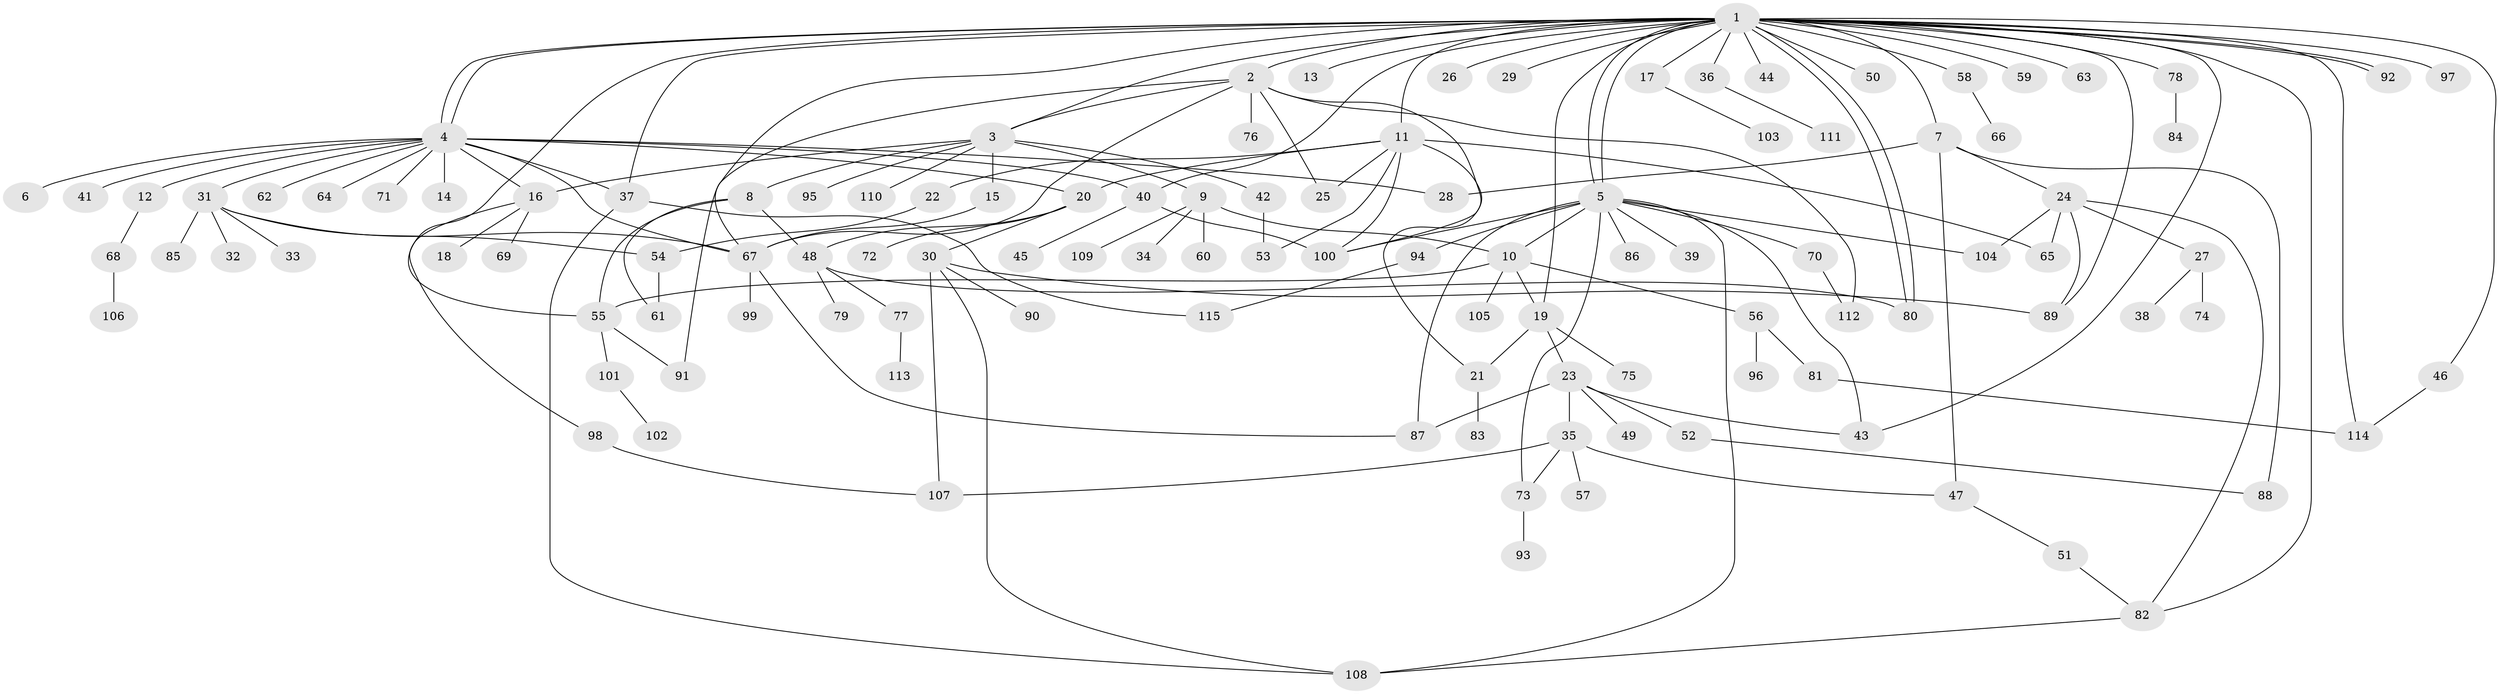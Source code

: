 // Generated by graph-tools (version 1.1) at 2025/14/03/09/25 04:14:40]
// undirected, 115 vertices, 165 edges
graph export_dot {
graph [start="1"]
  node [color=gray90,style=filled];
  1;
  2;
  3;
  4;
  5;
  6;
  7;
  8;
  9;
  10;
  11;
  12;
  13;
  14;
  15;
  16;
  17;
  18;
  19;
  20;
  21;
  22;
  23;
  24;
  25;
  26;
  27;
  28;
  29;
  30;
  31;
  32;
  33;
  34;
  35;
  36;
  37;
  38;
  39;
  40;
  41;
  42;
  43;
  44;
  45;
  46;
  47;
  48;
  49;
  50;
  51;
  52;
  53;
  54;
  55;
  56;
  57;
  58;
  59;
  60;
  61;
  62;
  63;
  64;
  65;
  66;
  67;
  68;
  69;
  70;
  71;
  72;
  73;
  74;
  75;
  76;
  77;
  78;
  79;
  80;
  81;
  82;
  83;
  84;
  85;
  86;
  87;
  88;
  89;
  90;
  91;
  92;
  93;
  94;
  95;
  96;
  97;
  98;
  99;
  100;
  101;
  102;
  103;
  104;
  105;
  106;
  107;
  108;
  109;
  110;
  111;
  112;
  113;
  114;
  115;
  1 -- 2;
  1 -- 3;
  1 -- 4;
  1 -- 4;
  1 -- 5;
  1 -- 5;
  1 -- 7;
  1 -- 11;
  1 -- 13;
  1 -- 17;
  1 -- 19;
  1 -- 26;
  1 -- 29;
  1 -- 36;
  1 -- 37;
  1 -- 40;
  1 -- 43;
  1 -- 44;
  1 -- 46;
  1 -- 50;
  1 -- 55;
  1 -- 58;
  1 -- 59;
  1 -- 63;
  1 -- 67;
  1 -- 78;
  1 -- 80;
  1 -- 80;
  1 -- 82;
  1 -- 89;
  1 -- 92;
  1 -- 92;
  1 -- 97;
  1 -- 114;
  2 -- 3;
  2 -- 25;
  2 -- 67;
  2 -- 76;
  2 -- 91;
  2 -- 100;
  2 -- 112;
  3 -- 8;
  3 -- 9;
  3 -- 15;
  3 -- 16;
  3 -- 42;
  3 -- 95;
  3 -- 110;
  4 -- 6;
  4 -- 12;
  4 -- 14;
  4 -- 16;
  4 -- 20;
  4 -- 28;
  4 -- 31;
  4 -- 37;
  4 -- 40;
  4 -- 41;
  4 -- 62;
  4 -- 64;
  4 -- 67;
  4 -- 71;
  5 -- 10;
  5 -- 39;
  5 -- 43;
  5 -- 70;
  5 -- 73;
  5 -- 86;
  5 -- 87;
  5 -- 94;
  5 -- 100;
  5 -- 104;
  5 -- 108;
  7 -- 24;
  7 -- 28;
  7 -- 47;
  7 -- 88;
  8 -- 48;
  8 -- 55;
  8 -- 61;
  9 -- 10;
  9 -- 34;
  9 -- 60;
  9 -- 109;
  10 -- 19;
  10 -- 55;
  10 -- 56;
  10 -- 105;
  11 -- 20;
  11 -- 21;
  11 -- 22;
  11 -- 25;
  11 -- 53;
  11 -- 65;
  11 -- 100;
  12 -- 68;
  15 -- 67;
  16 -- 18;
  16 -- 69;
  16 -- 98;
  17 -- 103;
  19 -- 21;
  19 -- 23;
  19 -- 75;
  20 -- 30;
  20 -- 48;
  20 -- 72;
  21 -- 83;
  22 -- 54;
  23 -- 35;
  23 -- 43;
  23 -- 49;
  23 -- 52;
  23 -- 87;
  24 -- 27;
  24 -- 65;
  24 -- 82;
  24 -- 89;
  24 -- 104;
  27 -- 38;
  27 -- 74;
  30 -- 89;
  30 -- 90;
  30 -- 107;
  30 -- 108;
  31 -- 32;
  31 -- 33;
  31 -- 54;
  31 -- 67;
  31 -- 85;
  35 -- 47;
  35 -- 57;
  35 -- 73;
  35 -- 107;
  36 -- 111;
  37 -- 108;
  37 -- 115;
  40 -- 45;
  40 -- 100;
  42 -- 53;
  46 -- 114;
  47 -- 51;
  48 -- 77;
  48 -- 79;
  48 -- 80;
  51 -- 82;
  52 -- 88;
  54 -- 61;
  55 -- 91;
  55 -- 101;
  56 -- 81;
  56 -- 96;
  58 -- 66;
  67 -- 87;
  67 -- 99;
  68 -- 106;
  70 -- 112;
  73 -- 93;
  77 -- 113;
  78 -- 84;
  81 -- 114;
  82 -- 108;
  94 -- 115;
  98 -- 107;
  101 -- 102;
}
